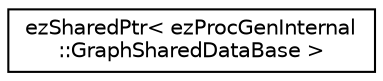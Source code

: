 digraph "Graphical Class Hierarchy"
{
 // LATEX_PDF_SIZE
  edge [fontname="Helvetica",fontsize="10",labelfontname="Helvetica",labelfontsize="10"];
  node [fontname="Helvetica",fontsize="10",shape=record];
  rankdir="LR";
  Node0 [label="ezSharedPtr\< ezProcGenInternal\l::GraphSharedDataBase \>",height=0.2,width=0.4,color="black", fillcolor="white", style="filled",URL="$de/dc1/classez_shared_ptr.htm",tooltip=" "];
}
